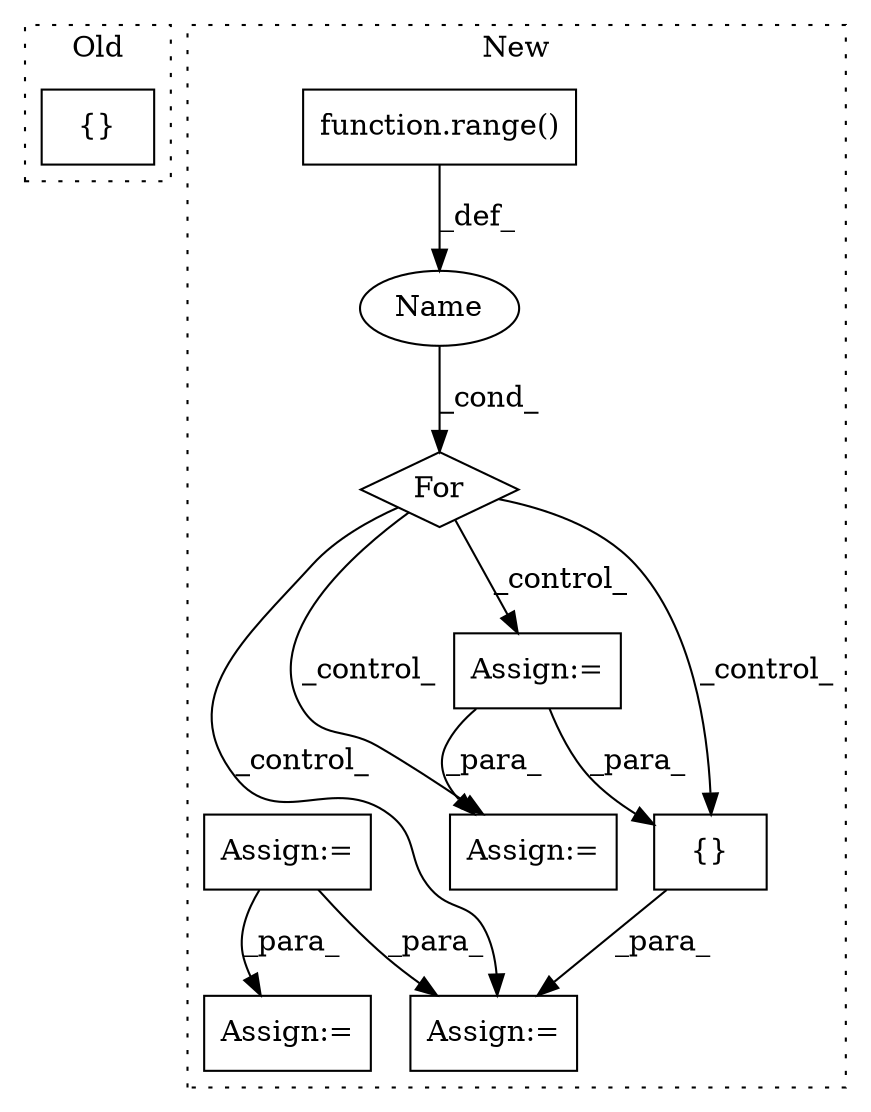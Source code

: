 digraph G {
subgraph cluster0 {
1 [label="{}" a="59" s="4749,4749" l="2,1" shape="box"];
label = "Old";
style="dotted";
}
subgraph cluster1 {
2 [label="function.range()" a="75" s="3221,3237" l="6,1" shape="box"];
3 [label="For" a="107" s="3212,3238" l="4,5" shape="diamond"];
4 [label="Assign:=" a="68" s="3290" l="4" shape="box"];
5 [label="Name" a="87" s="3216" l="1" shape="ellipse"];
6 [label="Assign:=" a="68" s="3117" l="3" shape="box"];
7 [label="Assign:=" a="68" s="3346" l="3" shape="box"];
8 [label="Assign:=" a="68" s="3449" l="4" shape="box"];
9 [label="{}" a="59" s="3294,3335" l="1,0" shape="box"];
10 [label="Assign:=" a="68" s="3250" l="3" shape="box"];
label = "New";
style="dotted";
}
2 -> 5 [label="_def_"];
3 -> 7 [label="_control_"];
3 -> 4 [label="_control_"];
3 -> 10 [label="_control_"];
3 -> 9 [label="_control_"];
5 -> 3 [label="_cond_"];
6 -> 8 [label="_para_"];
6 -> 4 [label="_para_"];
9 -> 4 [label="_para_"];
10 -> 7 [label="_para_"];
10 -> 9 [label="_para_"];
}